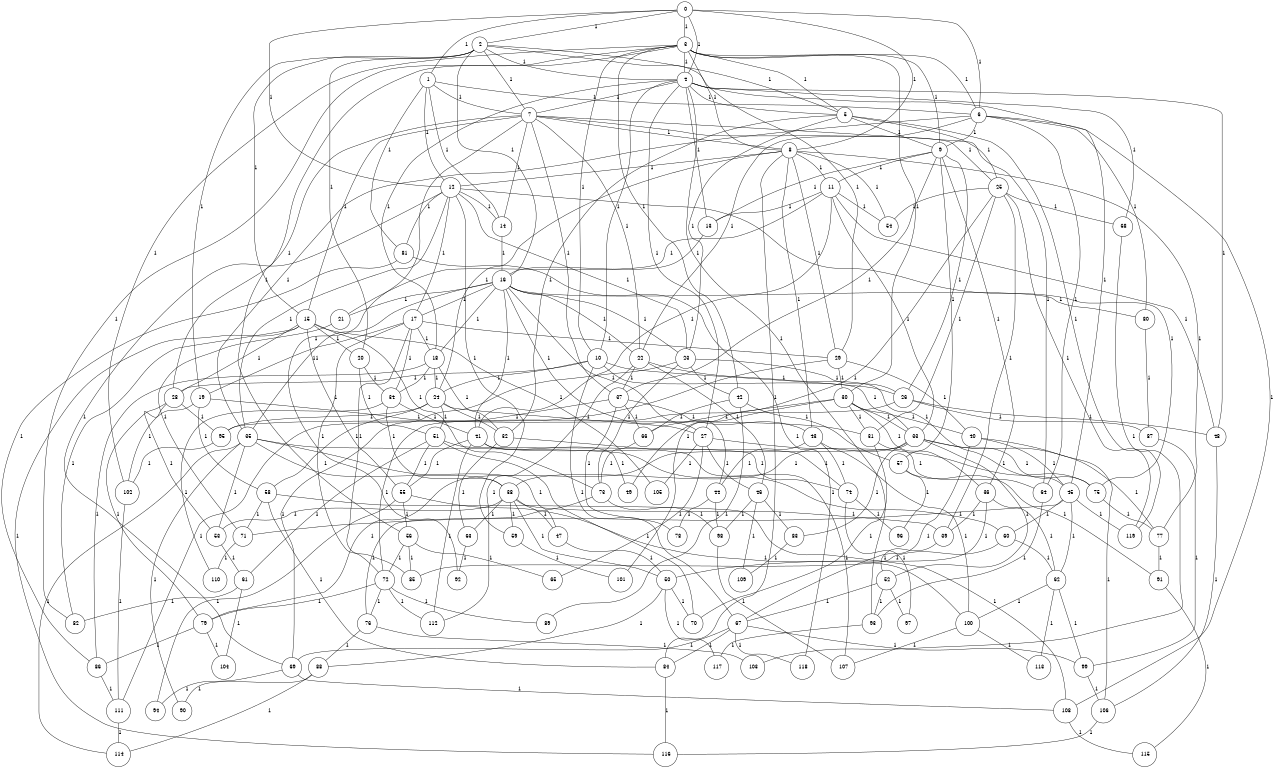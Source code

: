graph G {
size="8.5,11;"
ratio = "expand;"
fixedsize="true;"
overlap="scale;"
node[shape=circle,width=.12,hight=.12,fontsize=12]
edge[fontsize=12]

0[label=" 0" color=black, pos="1.9661234,0.018004118!"];
1[label=" 1" color=black, pos="1.121975,0.5555416!"];
2[label=" 2" color=black, pos="1.6464185,0.097341994!"];
3[label=" 3" color=black, pos="0.32945282,2.9878624!"];
4[label=" 4" color=black, pos="2.2760527,0.60539879!"];
5[label=" 5" color=black, pos="2.0168437,1.8786074!"];
6[label=" 6" color=black, pos="2.7307042,1.1060602!"];
7[label=" 7" color=black, pos="1.8170024,2.6890263!"];
8[label=" 8" color=black, pos="2.4266818,1.7307347!"];
9[label=" 9" color=black, pos="2.2840586,1.422614!"];
10[label=" 10" color=black, pos="2.1942197,1.671543!"];
11[label=" 11" color=black, pos="0.84702451,2.120514!"];
12[label=" 12" color=black, pos="0.4816072,1.6012586!"];
13[label=" 13" color=black, pos="0.068943927,0.037074356!"];
14[label=" 14" color=black, pos="0.54899448,1.5030091!"];
15[label=" 15" color=black, pos="0.49908007,1.1491226!"];
16[label=" 16" color=black, pos="2.8990659,2.4744187!"];
17[label=" 17" color=black, pos="0.16613359,1.1136017!"];
18[label=" 18" color=black, pos="1.4169888,0.88402587!"];
19[label=" 19" color=black, pos="2.4445502,2.3870905!"];
20[label=" 20" color=black, pos="1.7304526,0.42460831!"];
21[label=" 21" color=black, pos="2.4682151,2.5990446!"];
22[label=" 22" color=black, pos="0.60481722,2.3832064!"];
23[label=" 23" color=black, pos="2.2940892,1.0296592!"];
24[label=" 24" color=black, pos="1.4121862,2.3762796!"];
25[label=" 25" color=black, pos="2.4011107,2.9386731!"];
26[label=" 26" color=black, pos="0.27502598,0.082112787!"];
27[label=" 27" color=black, pos="0.82723884,1.6457335!"];
28[label=" 28" color=black, pos="0.45755242,2.3570879!"];
29[label=" 29" color=black, pos="1.5320245,0.94297707!"];
30[label=" 30" color=black, pos="1.0581863,0.24073902!"];
31[label=" 31" color=black, pos="0.85851243,1.5454306!"];
32[label=" 32" color=black, pos="2.7744761,2.8490185!"];
33[label=" 33" color=black, pos="1.4115914,1.9936863!"];
34[label=" 34" color=black, pos="0.61039062,0.40619353!"];
35[label=" 35" color=black, pos="2.5450024,2.9953209!"];
36[label=" 36" color=black, pos="2.1222689,2.9283223!"];
37[label=" 37" color=black, pos="1.3085414,1.7911351!"];
38[label=" 38" color=black, pos="2.1974829,2.7190032!"];
39[label=" 39" color=black, pos="0.30227232,1.326694!"];
40[label=" 40" color=black, pos="1.1861439,1.2523353!"];
41[label=" 41" color=black, pos="0.96340405,2.2843527!"];
42[label=" 42" color=black, pos="0.32182064,1.0114241!"];
43[label=" 43" color=black, pos="0.74247329,2.8693779!"];
44[label=" 44" color=black, pos="0.35915381,1.5190355!"];
45[label=" 45" color=black, pos="2.6689996,0.034422921!"];
46[label=" 46" color=black, pos="1.3420447,0.92247774!"];
47[label=" 47" color=black, pos="0.017859948,0.72106552!"];
48[label=" 48" color=black, pos="2.4248841,1.8017392!"];
49[label=" 49" color=black, pos="0.21942234,0.96208283!"];
50[label=" 50" color=black, pos="1.7766382,1.408066!"];
51[label=" 51" color=black, pos="1.9802519,2.3838537!"];
52[label=" 52" color=black, pos="0.075144053,2.0071009!"];
53[label=" 53" color=black, pos="1.2130598,1.6106261!"];
54[label=" 54" color=black, pos="0.79495001,2.1994216!"];
55[label=" 55" color=black, pos="0.78227553,2.0168139!"];
56[label=" 56" color=black, pos="2.8938879,1.5954478!"];
57[label=" 57" color=black, pos="1.904645,0.65455324!"];
58[label=" 58" color=black, pos="0.53103761,1.2003947!"];
59[label=" 59" color=black, pos="0.34006313,1.8506953!"];
60[label=" 60" color=black, pos="2.4871376,1.1593508!"];
61[label=" 61" color=black, pos="1.8993201,1.255302!"];
62[label=" 62" color=black, pos="2.3030807,0.50708005!"];
63[label=" 63" color=black, pos="1.3752108,2.2925159!"];
64[label=" 64" color=black, pos="2.342447,1.382409!"];
65[label=" 65" color=black, pos="1.4454944,2.9283753!"];
66[label=" 66" color=black, pos="2.0995815,2.4878216!"];
67[label=" 67" color=black, pos="0.71301843,2.8548518!"];
68[label=" 68" color=black, pos="2.196313,1.9003535!"];
69[label=" 69" color=black, pos="2.7841795,0.7899032!"];
70[label=" 70" color=black, pos="1.6103791,0.17261651!"];
71[label=" 71" color=black, pos="2.8208771,2.2546886!"];
72[label=" 72" color=black, pos="1.3530962,1.4104162!"];
73[label=" 73" color=black, pos="1.6740598,0.77512261!"];
74[label=" 74" color=black, pos="1.4675615,1.2132858!"];
75[label=" 75" color=black, pos="2.601461,1.3807359!"];
76[label=" 76" color=black, pos="0.082340234,2.8934071!"];
77[label=" 77" color=black, pos="0.43674485,2.95378!"];
78[label=" 78" color=black, pos="1.9802936,2.0327138!"];
79[label=" 79" color=black, pos="1.5915289,0.96449487!"];
80[label=" 80" color=black, pos="1.9244999,0.74321573!"];
81[label=" 81" color=black, pos="2.7137025,0.37220094!"];
82[label=" 82" color=black, pos="2.7812825,2.3618438!"];
83[label=" 83" color=black, pos="0.65362441,1.1805175!"];
84[label=" 84" color=black, pos="1.0236691,0.60248439!"];
85[label=" 85" color=black, pos="2.757235,1.5075379!"];
86[label=" 86" color=black, pos="0.6826609,0.53869935!"];
87[label=" 87" color=black, pos="1.8276542,2.218815!"];
88[label=" 88" color=black, pos="1.8781053,2.3507138!"];
89[label=" 89" color=black, pos="1.480369,2.7730717!"];
90[label=" 90" color=black, pos="0.30840152,1.644395!"];
91[label=" 91" color=black, pos="2.8774952,1.6979906!"];
92[label=" 92" color=black, pos="2.8988372,0.36157839!"];
93[label=" 93" color=black, pos="2.8567394,1.3936008!"];
94[label=" 94" color=black, pos="0.4093681,0.8135901!"];
95[label=" 95" color=black, pos="0.4354944,0.98917635!"];
96[label=" 96" color=black, pos="0.99443577,0.90540739!"];
97[label=" 97" color=black, pos="1.0628049,2.7364563!"];
98[label=" 98" color=black, pos="1.8133945,2.3332323!"];
99[label=" 99" color=black, pos="2.2057639,0.59205417!"];
100[label=" 100" color=black, pos="0.33169787,1.7606733!"];
101[label=" 101" color=black, pos="0.8227489,0.72783749!"];
102[label=" 102" color=black, pos="1.0865743,1.4691393!"];
103[label=" 103" color=black, pos="1.5738327,1.8356684!"];
104[label=" 104" color=black, pos="0.79820575,1.0430732!"];
105[label=" 105" color=black, pos="2.4195549,1.232217!"];
106[label=" 106" color=black, pos="2.1603809,0.92383918!"];
107[label=" 107" color=black, pos="2.5966722,0.47074599!"];
108[label=" 108" color=black, pos="1.4695259,2.1168074!"];
109[label=" 109" color=black, pos="2.3856935,0.52439181!"];
110[label=" 110" color=black, pos="0.38607243,0.9943366!"];
111[label=" 111" color=black, pos="1.4518467,1.5281735!"];
112[label=" 112" color=black, pos="0.57108081,1.1110631!"];
113[label=" 113" color=black, pos="2.3507763,2.2235851!"];
114[label=" 114" color=black, pos="1.9087294,1.8773021!"];
115[label=" 115" color=black, pos="1.6633176,2.4337718!"];
116[label=" 116" color=black, pos="2.5794675,1.4251183!"];
117[label=" 117" color=black, pos="1.395224,0.43742882!"];
118[label=" 118" color=black, pos="2.9430412,2.7412015!"];
119[label=" 119" color=black, pos="0.26177043,1.6449403!"];
0--1[label="1"]
0--2[label="1"]
0--3[label="1"]
0--4[label="1"]
0--6[label="1"]
0--8[label="1"]
0--12[label="1"]
1--6[label="1"]
1--7[label="1"]
1--12[label="1"]
1--14[label="1"]
1--81[label="1"]
2--4[label="1"]
2--5[label="1"]
2--7[label="1"]
2--15[label="1"]
2--16[label="1"]
2--19[label="1"]
2--20[label="1"]
2--29[label="1"]
3--4[label="1"]
3--5[label="1"]
3--6[label="1"]
3--8[label="1"]
3--9[label="1"]
3--10[label="1"]
3--30[label="1"]
3--42[label="1"]
3--56[label="1"]
3--82[label="1"]
3--102[label="1"]
4--5[label="1"]
4--7[label="1"]
4--10[label="1"]
4--13[label="1"]
4--18[label="1"]
4--27[label="1"]
4--45[label="1"]
4--48[label="1"]
4--68[label="1"]
4--93[label="1"]
5--9[label="1"]
5--23[label="1"]
5--25[label="1"]
5--32[label="1"]
5--119[label="1"]
6--9[label="1"]
6--22[label="1"]
6--35[label="1"]
6--64[label="1"]
6--80[label="1"]
6--108[label="1"]
7--8[label="1"]
7--14[label="1"]
7--15[label="1"]
7--22[label="1"]
7--25[label="1"]
7--28[label="1"]
7--37[label="1"]
7--64[label="1"]
7--92[label="1"]
8--11[label="1"]
8--12[label="1"]
8--24[label="1"]
8--29[label="1"]
8--43[label="1"]
8--54[label="1"]
8--77[label="1"]
8--84[label="1"]
9--11[label="1"]
9--13[label="1"]
9--26[label="1"]
9--36[label="1"]
9--37[label="1"]
9--57[label="1"]
10--24[label="1"]
10--26[label="1"]
10--28[label="1"]
10--33[label="1"]
10--67[label="1"]
11--13[label="1"]
11--21[label="1"]
11--33[label="1"]
11--41[label="1"]
11--48[label="1"]
11--54[label="1"]
12--14[label="1"]
12--17[label="1"]
12--23[label="1"]
12--35[label="1"]
12--59[label="1"]
12--69[label="1"]
12--75[label="1"]
12--81[label="1"]
13--16[label="1"]
14--16[label="1"]
15--20[label="1"]
15--28[label="1"]
15--55[label="1"]
15--73[label="1"]
15--82[label="1"]
15--105[label="1"]
15--116[label="1"]
16--17[label="1"]
16--18[label="1"]
16--21[label="1"]
16--22[label="1"]
16--23[label="1"]
16--27[label="1"]
16--35[label="1"]
16--41[label="1"]
16--44[label="1"]
16--80[label="1"]
17--18[label="1"]
17--19[label="1"]
17--29[label="1"]
17--34[label="1"]
17--72[label="1"]
17--85[label="1"]
18--24[label="1"]
18--32[label="1"]
18--34[label="1"]
18--86[label="1"]
19--31[label="1"]
19--58[label="1"]
19--102[label="1"]
20--34[label="1"]
20--51[label="1"]
21--71[label="1"]
22--37[label="1"]
22--45[label="1"]
22--46[label="1"]
22--112[label="1"]
23--26[label="1"]
23--42[label="1"]
23--69[label="1"]
23--73[label="1"]
24--27[label="1"]
24--32[label="1"]
24--51[label="1"]
24--58[label="1"]
24--95[label="1"]
25--31[label="1"]
25--39[label="1"]
25--54[label="1"]
25--68[label="1"]
25--101[label="1"]
25--119[label="1"]
26--48[label="1"]
26--72[label="1"]
26--87[label="1"]
27--46[label="1"]
27--65[label="1"]
27--75[label="1"]
27--105[label="1"]
28--53[label="1"]
28--79[label="1"]
28--95[label="1"]
29--30[label="1"]
29--40[label="1"]
29--111[label="1"]
30--31[label="1"]
30--33[label="1"]
30--36[label="1"]
30--40[label="1"]
30--49[label="1"]
30--66[label="1"]
31--64[label="1"]
31--70[label="1"]
32--63[label="1"]
32--107[label="1"]
33--38[label="1"]
33--52[label="1"]
33--75[label="1"]
33--77[label="1"]
33--79[label="1"]
33--83[label="1"]
34--38[label="1"]
34--41[label="1"]
34--110[label="1"]
35--38[label="1"]
35--47[label="1"]
35--53[label="1"]
35--60[label="1"]
35--90[label="1"]
35--114[label="1"]
36--39[label="1"]
36--50[label="1"]
36--62[label="1"]
37--43[label="1"]
37--66[label="1"]
37--78[label="1"]
37--95[label="1"]
38--39[label="1"]
38--47[label="1"]
38--50[label="1"]
38--53[label="1"]
38--59[label="1"]
38--63[label="1"]
39--52[label="1"]
40--45[label="1"]
40--67[label="1"]
40--106[label="1"]
41--49[label="1"]
41--55[label="1"]
41--74[label="1"]
41--112[label="1"]
42--57[label="1"]
42--66[label="1"]
42--89[label="1"]
43--44[label="1"]
43--74[label="1"]
43--100[label="1"]
44--78[label="1"]
44--98[label="1"]
45--60[label="1"]
45--62[label="1"]
45--71[label="1"]
45--119[label="1"]
46--83[label="1"]
46--98[label="1"]
46--109[label="1"]
47--50[label="1"]
48--106[label="1"]
50--70[label="1"]
50--88[label="1"]
50--117[label="1"]
51--55[label="1"]
51--61[label="1"]
51--70[label="1"]
51--74[label="1"]
52--67[label="1"]
52--93[label="1"]
52--97[label="1"]
53--61[label="1"]
55--56[label="1"]
55--94[label="1"]
55--100[label="1"]
56--65[label="1"]
56--72[label="1"]
56--85[label="1"]
57--91[label="1"]
57--96[label="1"]
58--71[label="1"]
58--84[label="1"]
58--108[label="1"]
59--101[label="1"]
60--62[label="1"]
60--85[label="1"]
61--82[label="1"]
61--104[label="1"]
62--99[label="1"]
62--100[label="1"]
62--113[label="1"]
63--92[label="1"]
64--93[label="1"]
66--73[label="1"]
67--69[label="1"]
67--84[label="1"]
67--99[label="1"]
67--118[label="1"]
68--103[label="1"]
69--94[label="1"]
69--108[label="1"]
71--110[label="1"]
72--76[label="1"]
72--79[label="1"]
72--89[label="1"]
72--112[label="1"]
73--76[label="1"]
73--98[label="1"]
74--96[label="1"]
74--97[label="1"]
75--77[label="1"]
76--88[label="1"]
76--103[label="1"]
77--91[label="1"]
79--86[label="1"]
79--104[label="1"]
80--87[label="1"]
81--86[label="1"]
81--118[label="1"]
83--109[label="1"]
84--116[label="1"]
86--111[label="1"]
87--99[label="1"]
88--90[label="1"]
88--114[label="1"]
91--115[label="1"]
93--117[label="1"]
95--102[label="1"]
98--107[label="1"]
99--106[label="1"]
100--107[label="1"]
100--113[label="1"]
102--111[label="1"]
106--116[label="1"]
108--115[label="1"]
111--114[label="1"]

}
